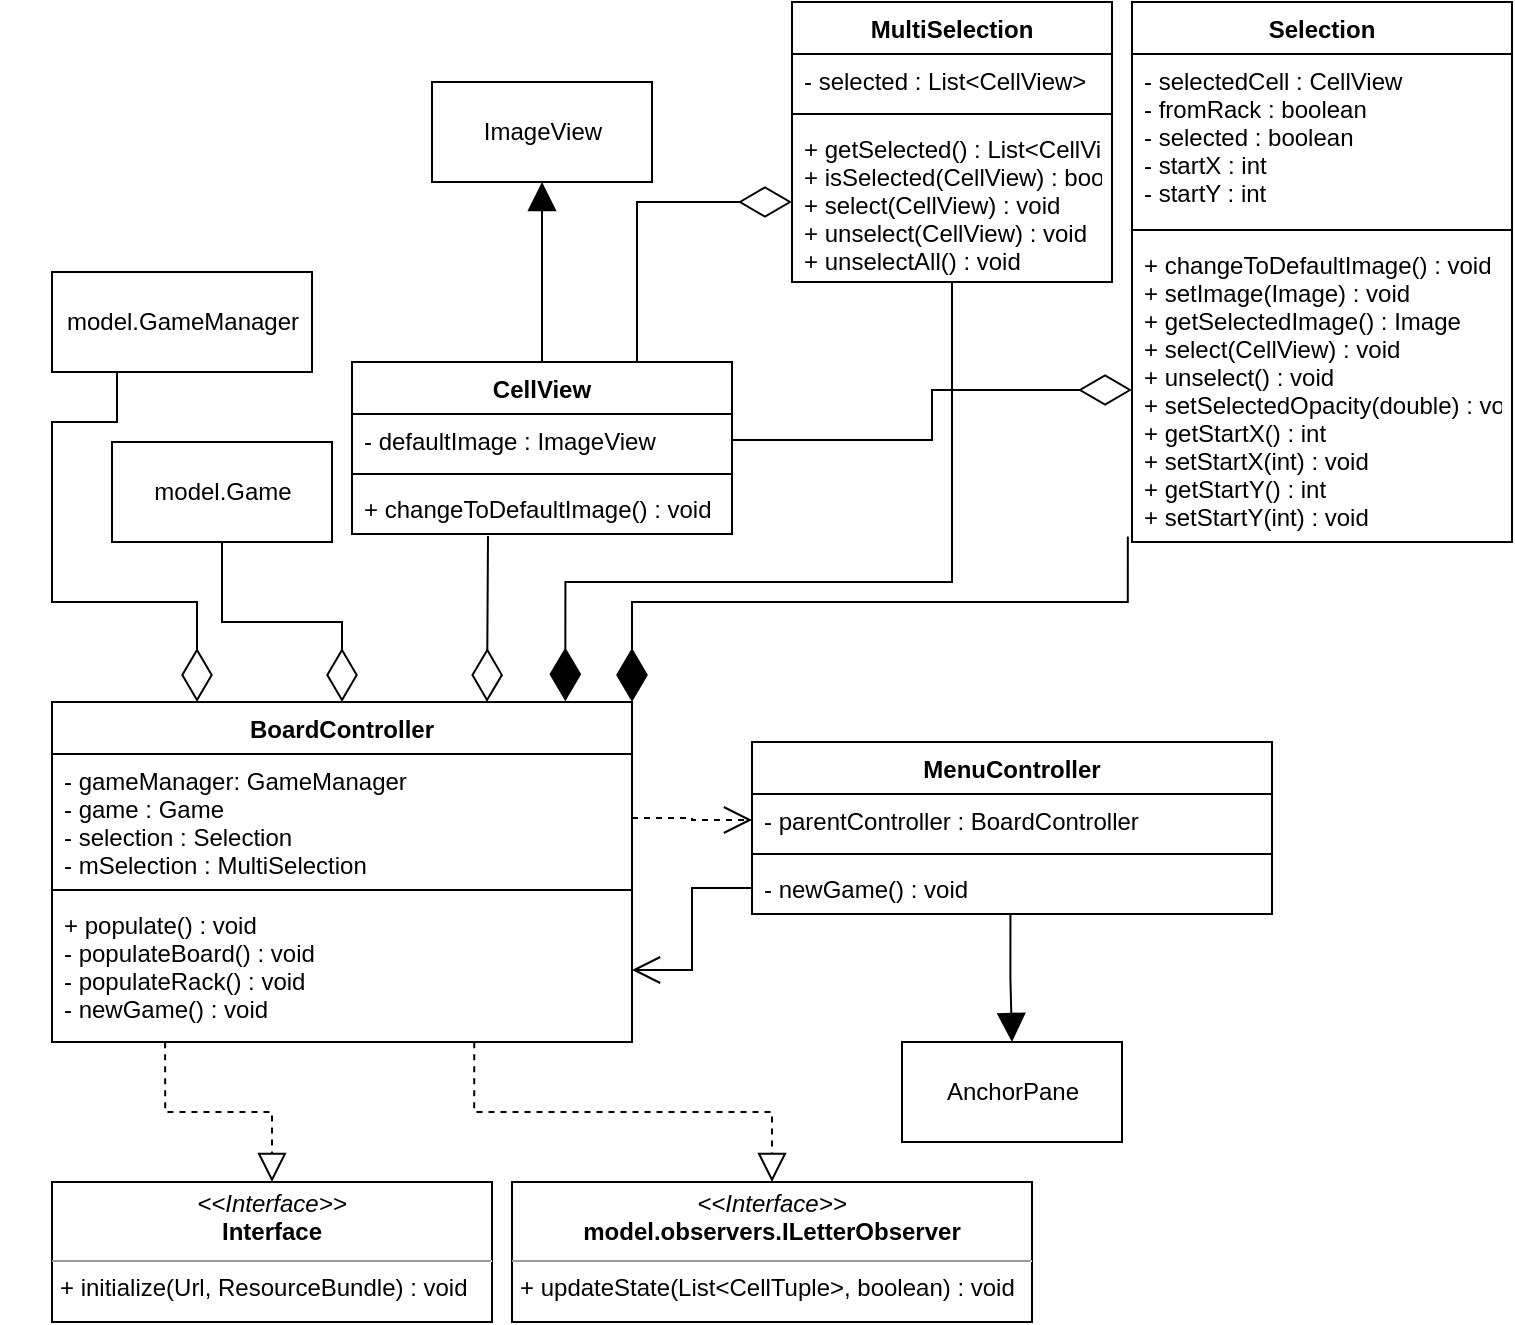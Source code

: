 <mxfile version="15.4.0" type="device"><diagram id="C5RBs43oDa-KdzZeNtuy" name="Page-1"><mxGraphModel dx="1117" dy="669" grid="1" gridSize="10" guides="1" tooltips="1" connect="1" arrows="1" fold="1" page="1" pageScale="1" pageWidth="827" pageHeight="1169" math="0" shadow="0"><root><mxCell id="WIyWlLk6GJQsqaUBKTNV-0"/><mxCell id="WIyWlLk6GJQsqaUBKTNV-1" parent="WIyWlLk6GJQsqaUBKTNV-0"/><mxCell id="3Up-wtRmzpoA3vGyjZoL-0" value="BoardController" style="swimlane;fontStyle=1;align=center;verticalAlign=top;childLayout=stackLayout;horizontal=1;startSize=26;horizontalStack=0;resizeParent=1;resizeParentMax=0;resizeLast=0;collapsible=1;marginBottom=0;" vertex="1" parent="WIyWlLk6GJQsqaUBKTNV-1"><mxGeometry x="40" y="390" width="290" height="170" as="geometry"/></mxCell><mxCell id="3Up-wtRmzpoA3vGyjZoL-1" value="- gameManager: GameManager&#10;- game : Game&#10;- selection : Selection&#10;- mSelection : MultiSelection" style="text;strokeColor=none;fillColor=none;align=left;verticalAlign=top;spacingLeft=4;spacingRight=4;overflow=hidden;rotatable=0;points=[[0,0.5],[1,0.5]];portConstraint=eastwest;" vertex="1" parent="3Up-wtRmzpoA3vGyjZoL-0"><mxGeometry y="26" width="290" height="64" as="geometry"/></mxCell><mxCell id="3Up-wtRmzpoA3vGyjZoL-2" value="" style="line;strokeWidth=1;fillColor=none;align=left;verticalAlign=middle;spacingTop=-1;spacingLeft=3;spacingRight=3;rotatable=0;labelPosition=right;points=[];portConstraint=eastwest;" vertex="1" parent="3Up-wtRmzpoA3vGyjZoL-0"><mxGeometry y="90" width="290" height="8" as="geometry"/></mxCell><mxCell id="3Up-wtRmzpoA3vGyjZoL-3" value="+ populate() : void&#10;- populateBoard() : void&#10;- populateRack() : void&#10;- newGame() : void" style="text;strokeColor=none;fillColor=none;align=left;verticalAlign=top;spacingLeft=4;spacingRight=4;overflow=hidden;rotatable=0;points=[[0,0.5],[1,0.5]];portConstraint=eastwest;" vertex="1" parent="3Up-wtRmzpoA3vGyjZoL-0"><mxGeometry y="98" width="290" height="72" as="geometry"/></mxCell><mxCell id="3Up-wtRmzpoA3vGyjZoL-4" value="MenuController" style="swimlane;fontStyle=1;align=center;verticalAlign=top;childLayout=stackLayout;horizontal=1;startSize=26;horizontalStack=0;resizeParent=1;resizeParentMax=0;resizeLast=0;collapsible=1;marginBottom=0;" vertex="1" parent="WIyWlLk6GJQsqaUBKTNV-1"><mxGeometry x="390" y="410" width="260" height="86" as="geometry"/></mxCell><mxCell id="3Up-wtRmzpoA3vGyjZoL-5" value="- parentController : BoardController" style="text;strokeColor=none;fillColor=none;align=left;verticalAlign=top;spacingLeft=4;spacingRight=4;overflow=hidden;rotatable=0;points=[[0,0.5],[1,0.5]];portConstraint=eastwest;" vertex="1" parent="3Up-wtRmzpoA3vGyjZoL-4"><mxGeometry y="26" width="260" height="26" as="geometry"/></mxCell><mxCell id="3Up-wtRmzpoA3vGyjZoL-6" value="" style="line;strokeWidth=1;fillColor=none;align=left;verticalAlign=middle;spacingTop=-1;spacingLeft=3;spacingRight=3;rotatable=0;labelPosition=right;points=[];portConstraint=eastwest;" vertex="1" parent="3Up-wtRmzpoA3vGyjZoL-4"><mxGeometry y="52" width="260" height="8" as="geometry"/></mxCell><mxCell id="3Up-wtRmzpoA3vGyjZoL-7" value="- newGame() : void" style="text;strokeColor=none;fillColor=none;align=left;verticalAlign=top;spacingLeft=4;spacingRight=4;overflow=hidden;rotatable=0;points=[[0,0.5],[1,0.5]];portConstraint=eastwest;" vertex="1" parent="3Up-wtRmzpoA3vGyjZoL-4"><mxGeometry y="60" width="260" height="26" as="geometry"/></mxCell><mxCell id="3Up-wtRmzpoA3vGyjZoL-9" value="model.Game" style="html=1;" vertex="1" parent="WIyWlLk6GJQsqaUBKTNV-1"><mxGeometry x="70" y="260" width="110" height="50" as="geometry"/></mxCell><mxCell id="3Up-wtRmzpoA3vGyjZoL-11" value="" style="endArrow=diamondThin;endFill=0;endSize=24;html=1;rounded=0;edgeStyle=orthogonalEdgeStyle;exitX=0.5;exitY=1;exitDx=0;exitDy=0;" edge="1" parent="WIyWlLk6GJQsqaUBKTNV-1" source="3Up-wtRmzpoA3vGyjZoL-9" target="3Up-wtRmzpoA3vGyjZoL-0"><mxGeometry width="160" relative="1" as="geometry"><mxPoint x="190" y="500" as="sourcePoint"/><mxPoint x="350" y="500" as="targetPoint"/></mxGeometry></mxCell><mxCell id="3Up-wtRmzpoA3vGyjZoL-12" value="" style="endArrow=open;endFill=1;endSize=12;html=1;rounded=0;edgeStyle=orthogonalEdgeStyle;exitX=0;exitY=0.5;exitDx=0;exitDy=0;entryX=1;entryY=0.5;entryDx=0;entryDy=0;" edge="1" parent="WIyWlLk6GJQsqaUBKTNV-1" source="3Up-wtRmzpoA3vGyjZoL-7" target="3Up-wtRmzpoA3vGyjZoL-3"><mxGeometry width="160" relative="1" as="geometry"><mxPoint x="190" y="500" as="sourcePoint"/><mxPoint x="390" y="570" as="targetPoint"/></mxGeometry></mxCell><mxCell id="3Up-wtRmzpoA3vGyjZoL-15" value="" style="endArrow=open;endFill=1;endSize=12;html=1;rounded=0;edgeStyle=orthogonalEdgeStyle;exitX=1;exitY=0.5;exitDx=0;exitDy=0;entryX=0;entryY=0.5;entryDx=0;entryDy=0;dashed=1;" edge="1" parent="WIyWlLk6GJQsqaUBKTNV-1" source="3Up-wtRmzpoA3vGyjZoL-1" target="3Up-wtRmzpoA3vGyjZoL-5"><mxGeometry width="160" relative="1" as="geometry"><mxPoint x="190" y="500" as="sourcePoint"/><mxPoint x="350" y="500" as="targetPoint"/></mxGeometry></mxCell><mxCell id="3Up-wtRmzpoA3vGyjZoL-16" value="ImageView" style="html=1;" vertex="1" parent="WIyWlLk6GJQsqaUBKTNV-1"><mxGeometry x="230" y="80" width="110" height="50" as="geometry"/></mxCell><mxCell id="3Up-wtRmzpoA3vGyjZoL-17" value="CellView" style="swimlane;fontStyle=1;align=center;verticalAlign=top;childLayout=stackLayout;horizontal=1;startSize=26;horizontalStack=0;resizeParent=1;resizeParentMax=0;resizeLast=0;collapsible=1;marginBottom=0;" vertex="1" parent="WIyWlLk6GJQsqaUBKTNV-1"><mxGeometry x="190" y="220" width="190" height="86" as="geometry"/></mxCell><mxCell id="3Up-wtRmzpoA3vGyjZoL-18" value="- defaultImage : ImageView" style="text;strokeColor=none;fillColor=none;align=left;verticalAlign=top;spacingLeft=4;spacingRight=4;overflow=hidden;rotatable=0;points=[[0,0.5],[1,0.5]];portConstraint=eastwest;" vertex="1" parent="3Up-wtRmzpoA3vGyjZoL-17"><mxGeometry y="26" width="190" height="26" as="geometry"/></mxCell><mxCell id="3Up-wtRmzpoA3vGyjZoL-19" value="" style="line;strokeWidth=1;fillColor=none;align=left;verticalAlign=middle;spacingTop=-1;spacingLeft=3;spacingRight=3;rotatable=0;labelPosition=right;points=[];portConstraint=eastwest;" vertex="1" parent="3Up-wtRmzpoA3vGyjZoL-17"><mxGeometry y="52" width="190" height="8" as="geometry"/></mxCell><mxCell id="3Up-wtRmzpoA3vGyjZoL-20" value="+ changeToDefaultImage() : void" style="text;strokeColor=none;fillColor=none;align=left;verticalAlign=top;spacingLeft=4;spacingRight=4;overflow=hidden;rotatable=0;points=[[0,0.5],[1,0.5]];portConstraint=eastwest;" vertex="1" parent="3Up-wtRmzpoA3vGyjZoL-17"><mxGeometry y="60" width="190" height="26" as="geometry"/></mxCell><mxCell id="3Up-wtRmzpoA3vGyjZoL-21" value="" style="endArrow=block;endFill=1;endSize=12;html=1;rounded=0;edgeStyle=orthogonalEdgeStyle;exitX=0.5;exitY=0;exitDx=0;exitDy=0;entryX=0.5;entryY=1;entryDx=0;entryDy=0;" edge="1" parent="WIyWlLk6GJQsqaUBKTNV-1" source="3Up-wtRmzpoA3vGyjZoL-17" target="3Up-wtRmzpoA3vGyjZoL-16"><mxGeometry width="160" relative="1" as="geometry"><mxPoint x="190" y="270" as="sourcePoint"/><mxPoint x="350" y="270" as="targetPoint"/></mxGeometry></mxCell><mxCell id="3Up-wtRmzpoA3vGyjZoL-22" value="" style="endArrow=diamondThin;endFill=0;endSize=24;html=1;rounded=0;edgeStyle=orthogonalEdgeStyle;entryX=0.75;entryY=0;entryDx=0;entryDy=0;" edge="1" parent="WIyWlLk6GJQsqaUBKTNV-1" target="3Up-wtRmzpoA3vGyjZoL-0"><mxGeometry width="160" relative="1" as="geometry"><mxPoint x="258" y="307" as="sourcePoint"/><mxPoint x="330" y="440" as="targetPoint"/><Array as="points"><mxPoint x="258" y="307"/><mxPoint x="258" y="320"/></Array></mxGeometry></mxCell><mxCell id="3Up-wtRmzpoA3vGyjZoL-23" value="Selection" style="swimlane;fontStyle=1;align=center;verticalAlign=top;childLayout=stackLayout;horizontal=1;startSize=26;horizontalStack=0;resizeParent=1;resizeParentMax=0;resizeLast=0;collapsible=1;marginBottom=0;" vertex="1" parent="WIyWlLk6GJQsqaUBKTNV-1"><mxGeometry x="580" y="40" width="190" height="270" as="geometry"/></mxCell><mxCell id="3Up-wtRmzpoA3vGyjZoL-24" value="- selectedCell : CellView&#10;- fromRack : boolean&#10;- selected : boolean&#10;- startX : int&#10;- startY : int" style="text;strokeColor=none;fillColor=none;align=left;verticalAlign=top;spacingLeft=4;spacingRight=4;overflow=hidden;rotatable=0;points=[[0,0.5],[1,0.5]];portConstraint=eastwest;" vertex="1" parent="3Up-wtRmzpoA3vGyjZoL-23"><mxGeometry y="26" width="190" height="84" as="geometry"/></mxCell><mxCell id="3Up-wtRmzpoA3vGyjZoL-25" value="" style="line;strokeWidth=1;fillColor=none;align=left;verticalAlign=middle;spacingTop=-1;spacingLeft=3;spacingRight=3;rotatable=0;labelPosition=right;points=[];portConstraint=eastwest;" vertex="1" parent="3Up-wtRmzpoA3vGyjZoL-23"><mxGeometry y="110" width="190" height="8" as="geometry"/></mxCell><mxCell id="3Up-wtRmzpoA3vGyjZoL-26" value="+ changeToDefaultImage() : void&#10;+ setImage(Image) : void&#10;+ getSelectedImage() : Image&#10;+ select(CellView) : void&#10;+ unselect() : void&#10;+ setSelectedOpacity(double) : void&#10;+ getStartX() : int&#10;+ setStartX(int) : void&#10;+ getStartY() : int&#10;+ setStartY(int) : void" style="text;strokeColor=none;fillColor=none;align=left;verticalAlign=top;spacingLeft=4;spacingRight=4;overflow=hidden;rotatable=0;points=[[0,0.5],[1,0.5]];portConstraint=eastwest;" vertex="1" parent="3Up-wtRmzpoA3vGyjZoL-23"><mxGeometry y="118" width="190" height="152" as="geometry"/></mxCell><mxCell id="3Up-wtRmzpoA3vGyjZoL-27" value="MultiSelection" style="swimlane;fontStyle=1;align=center;verticalAlign=top;childLayout=stackLayout;horizontal=1;startSize=26;horizontalStack=0;resizeParent=1;resizeParentMax=0;resizeLast=0;collapsible=1;marginBottom=0;" vertex="1" parent="WIyWlLk6GJQsqaUBKTNV-1"><mxGeometry x="410" y="40" width="160" height="140" as="geometry"/></mxCell><mxCell id="3Up-wtRmzpoA3vGyjZoL-28" value="- selected : List&lt;CellView&gt;" style="text;strokeColor=none;fillColor=none;align=left;verticalAlign=top;spacingLeft=4;spacingRight=4;overflow=hidden;rotatable=0;points=[[0,0.5],[1,0.5]];portConstraint=eastwest;" vertex="1" parent="3Up-wtRmzpoA3vGyjZoL-27"><mxGeometry y="26" width="160" height="26" as="geometry"/></mxCell><mxCell id="3Up-wtRmzpoA3vGyjZoL-29" value="" style="line;strokeWidth=1;fillColor=none;align=left;verticalAlign=middle;spacingTop=-1;spacingLeft=3;spacingRight=3;rotatable=0;labelPosition=right;points=[];portConstraint=eastwest;" vertex="1" parent="3Up-wtRmzpoA3vGyjZoL-27"><mxGeometry y="52" width="160" height="8" as="geometry"/></mxCell><mxCell id="3Up-wtRmzpoA3vGyjZoL-30" value="+ getSelected() : List&lt;CellView&gt;&#10;+ isSelected(CellView) : boolean&#10;+ select(CellView) : void&#10;+ unselect(CellView) : void&#10;+ unselectAll() : void" style="text;strokeColor=none;fillColor=none;align=left;verticalAlign=top;spacingLeft=4;spacingRight=4;overflow=hidden;rotatable=0;points=[[0,0.5],[1,0.5]];portConstraint=eastwest;" vertex="1" parent="3Up-wtRmzpoA3vGyjZoL-27"><mxGeometry y="60" width="160" height="80" as="geometry"/></mxCell><mxCell id="3Up-wtRmzpoA3vGyjZoL-31" value="" style="endArrow=diamondThin;endFill=1;endSize=24;html=1;rounded=0;edgeStyle=orthogonalEdgeStyle;entryX=1;entryY=0;entryDx=0;entryDy=0;exitX=-0.011;exitY=0.982;exitDx=0;exitDy=0;exitPerimeter=0;" edge="1" parent="WIyWlLk6GJQsqaUBKTNV-1" source="3Up-wtRmzpoA3vGyjZoL-26" target="3Up-wtRmzpoA3vGyjZoL-0"><mxGeometry width="160" relative="1" as="geometry"><mxPoint x="320" y="270" as="sourcePoint"/><mxPoint x="480" y="270" as="targetPoint"/><Array as="points"><mxPoint x="578" y="340"/><mxPoint x="330" y="340"/></Array></mxGeometry></mxCell><mxCell id="3Up-wtRmzpoA3vGyjZoL-32" value="" style="endArrow=diamondThin;endFill=1;endSize=24;html=1;rounded=0;edgeStyle=orthogonalEdgeStyle;entryX=0.885;entryY=-0.002;entryDx=0;entryDy=0;entryPerimeter=0;exitX=0.5;exitY=0.996;exitDx=0;exitDy=0;exitPerimeter=0;" edge="1" parent="WIyWlLk6GJQsqaUBKTNV-1" source="3Up-wtRmzpoA3vGyjZoL-30" target="3Up-wtRmzpoA3vGyjZoL-0"><mxGeometry width="160" relative="1" as="geometry"><mxPoint x="320" y="270" as="sourcePoint"/><mxPoint x="480" y="270" as="targetPoint"/><Array as="points"><mxPoint x="490" y="330"/><mxPoint x="297" y="330"/></Array></mxGeometry></mxCell><mxCell id="3Up-wtRmzpoA3vGyjZoL-34" value="" style="endArrow=diamondThin;endFill=0;endSize=24;html=1;rounded=0;edgeStyle=orthogonalEdgeStyle;entryX=0;entryY=0.5;entryDx=0;entryDy=0;exitX=0.75;exitY=0;exitDx=0;exitDy=0;" edge="1" parent="WIyWlLk6GJQsqaUBKTNV-1" source="3Up-wtRmzpoA3vGyjZoL-17" target="3Up-wtRmzpoA3vGyjZoL-30"><mxGeometry width="160" relative="1" as="geometry"><mxPoint x="320" y="270" as="sourcePoint"/><mxPoint x="480" y="270" as="targetPoint"/></mxGeometry></mxCell><mxCell id="3Up-wtRmzpoA3vGyjZoL-35" value="" style="endArrow=diamondThin;endFill=0;endSize=24;html=1;rounded=0;edgeStyle=orthogonalEdgeStyle;entryX=0;entryY=0.5;entryDx=0;entryDy=0;exitX=1;exitY=0.5;exitDx=0;exitDy=0;" edge="1" parent="WIyWlLk6GJQsqaUBKTNV-1" source="3Up-wtRmzpoA3vGyjZoL-18" target="3Up-wtRmzpoA3vGyjZoL-26"><mxGeometry width="160" relative="1" as="geometry"><mxPoint x="320" y="270" as="sourcePoint"/><mxPoint x="480" y="270" as="targetPoint"/></mxGeometry></mxCell><mxCell id="3Up-wtRmzpoA3vGyjZoL-36" value="AnchorPane" style="html=1;" vertex="1" parent="WIyWlLk6GJQsqaUBKTNV-1"><mxGeometry x="465" y="560" width="110" height="50" as="geometry"/></mxCell><mxCell id="3Up-wtRmzpoA3vGyjZoL-37" value="" style="endArrow=block;endFill=1;endSize=12;html=1;rounded=0;edgeStyle=orthogonalEdgeStyle;entryX=0.5;entryY=0;entryDx=0;entryDy=0;exitX=0.497;exitY=1.002;exitDx=0;exitDy=0;exitPerimeter=0;" edge="1" parent="WIyWlLk6GJQsqaUBKTNV-1" source="3Up-wtRmzpoA3vGyjZoL-7" target="3Up-wtRmzpoA3vGyjZoL-36"><mxGeometry width="160" relative="1" as="geometry"><mxPoint x="340" y="540" as="sourcePoint"/><mxPoint x="500" y="540" as="targetPoint"/></mxGeometry></mxCell><mxCell id="3Up-wtRmzpoA3vGyjZoL-38" value="model.GameManager" style="html=1;" vertex="1" parent="WIyWlLk6GJQsqaUBKTNV-1"><mxGeometry x="40" y="175" width="130" height="50" as="geometry"/></mxCell><mxCell id="3Up-wtRmzpoA3vGyjZoL-39" value="" style="endArrow=diamondThin;endFill=0;endSize=24;html=1;rounded=0;edgeStyle=orthogonalEdgeStyle;entryX=0.25;entryY=0;entryDx=0;entryDy=0;exitX=0.25;exitY=1;exitDx=0;exitDy=0;" edge="1" parent="WIyWlLk6GJQsqaUBKTNV-1" source="3Up-wtRmzpoA3vGyjZoL-38" target="3Up-wtRmzpoA3vGyjZoL-0"><mxGeometry width="160" relative="1" as="geometry"><mxPoint x="30" y="280" as="sourcePoint"/><mxPoint x="480" y="400" as="targetPoint"/><Array as="points"><mxPoint x="72" y="250"/><mxPoint x="40" y="250"/><mxPoint x="40" y="340"/><mxPoint x="112" y="340"/></Array></mxGeometry></mxCell><mxCell id="3Up-wtRmzpoA3vGyjZoL-41" value="" style="endArrow=block;dashed=1;endFill=0;endSize=12;html=1;rounded=0;edgeStyle=orthogonalEdgeStyle;exitX=0.195;exitY=1.002;exitDx=0;exitDy=0;exitPerimeter=0;entryX=0.5;entryY=0;entryDx=0;entryDy=0;" edge="1" parent="WIyWlLk6GJQsqaUBKTNV-1" source="3Up-wtRmzpoA3vGyjZoL-3" target="3Up-wtRmzpoA3vGyjZoL-45"><mxGeometry width="160" relative="1" as="geometry"><mxPoint x="110" y="600" as="sourcePoint"/><mxPoint x="185" y="650" as="targetPoint"/></mxGeometry></mxCell><mxCell id="3Up-wtRmzpoA3vGyjZoL-43" value="" style="endArrow=block;dashed=1;endFill=0;endSize=12;html=1;rounded=0;edgeStyle=orthogonalEdgeStyle;entryX=0.5;entryY=0;entryDx=0;entryDy=0;exitX=0.728;exitY=1.002;exitDx=0;exitDy=0;exitPerimeter=0;" edge="1" parent="WIyWlLk6GJQsqaUBKTNV-1" source="3Up-wtRmzpoA3vGyjZoL-3" target="3Up-wtRmzpoA3vGyjZoL-44"><mxGeometry width="160" relative="1" as="geometry"><mxPoint x="320" y="630" as="sourcePoint"/><mxPoint x="420" y="580" as="targetPoint"/></mxGeometry></mxCell><mxCell id="3Up-wtRmzpoA3vGyjZoL-44" value="&lt;p style=&quot;margin: 0px ; margin-top: 4px ; text-align: center&quot;&gt;&lt;i&gt;&amp;lt;&amp;lt;Interface&amp;gt;&amp;gt;&lt;/i&gt;&lt;br&gt;&lt;b&gt;model.observers.ILetterObserver&lt;/b&gt;&lt;br&gt;&lt;/p&gt;&lt;hr size=&quot;1&quot;&gt;&lt;p style=&quot;margin: 0px ; margin-left: 4px&quot;&gt;+ updateState(List&amp;lt;CellTuple&amp;gt;, boolean) : void&lt;br&gt;&lt;/p&gt;" style="verticalAlign=top;align=left;overflow=fill;fontSize=12;fontFamily=Helvetica;html=1;" vertex="1" parent="WIyWlLk6GJQsqaUBKTNV-1"><mxGeometry x="270" y="630" width="260" height="70" as="geometry"/></mxCell><mxCell id="3Up-wtRmzpoA3vGyjZoL-45" value="&lt;p style=&quot;margin: 0px ; margin-top: 4px ; text-align: center&quot;&gt;&lt;i&gt;&amp;lt;&amp;lt;Interface&amp;gt;&amp;gt;&lt;/i&gt;&lt;br&gt;&lt;b&gt;Interface&lt;/b&gt;&lt;/p&gt;&lt;hr size=&quot;1&quot;&gt;&lt;p style=&quot;margin: 0px ; margin-left: 4px&quot;&gt;&lt;span&gt;+ initialize(Url, ResourceBundle) : void&lt;/span&gt;&lt;br&gt;&lt;/p&gt;" style="verticalAlign=top;align=left;overflow=fill;fontSize=12;fontFamily=Helvetica;html=1;" vertex="1" parent="WIyWlLk6GJQsqaUBKTNV-1"><mxGeometry x="40" y="630" width="220" height="70" as="geometry"/></mxCell></root></mxGraphModel></diagram></mxfile>